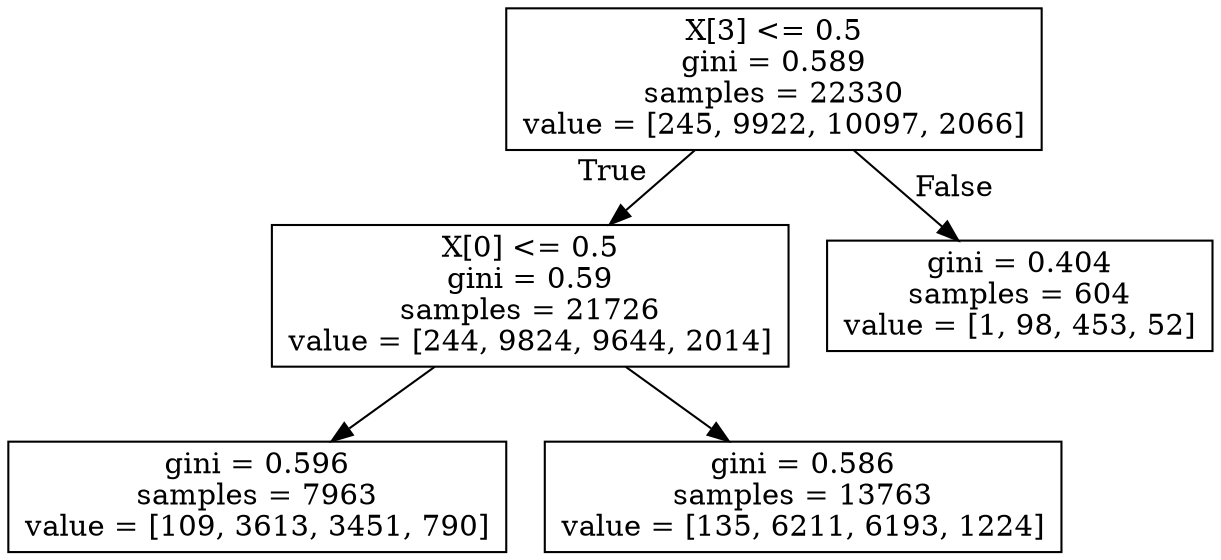digraph Tree {
node [shape=box] ;
0 [label="X[3] <= 0.5\ngini = 0.589\nsamples = 22330\nvalue = [245, 9922, 10097, 2066]"] ;
1 [label="X[0] <= 0.5\ngini = 0.59\nsamples = 21726\nvalue = [244, 9824, 9644, 2014]"] ;
0 -> 1 [labeldistance=2.5, labelangle=45, headlabel="True"] ;
2 [label="gini = 0.596\nsamples = 7963\nvalue = [109, 3613, 3451, 790]"] ;
1 -> 2 ;
3 [label="gini = 0.586\nsamples = 13763\nvalue = [135, 6211, 6193, 1224]"] ;
1 -> 3 ;
4 [label="gini = 0.404\nsamples = 604\nvalue = [1, 98, 453, 52]"] ;
0 -> 4 [labeldistance=2.5, labelangle=-45, headlabel="False"] ;
}